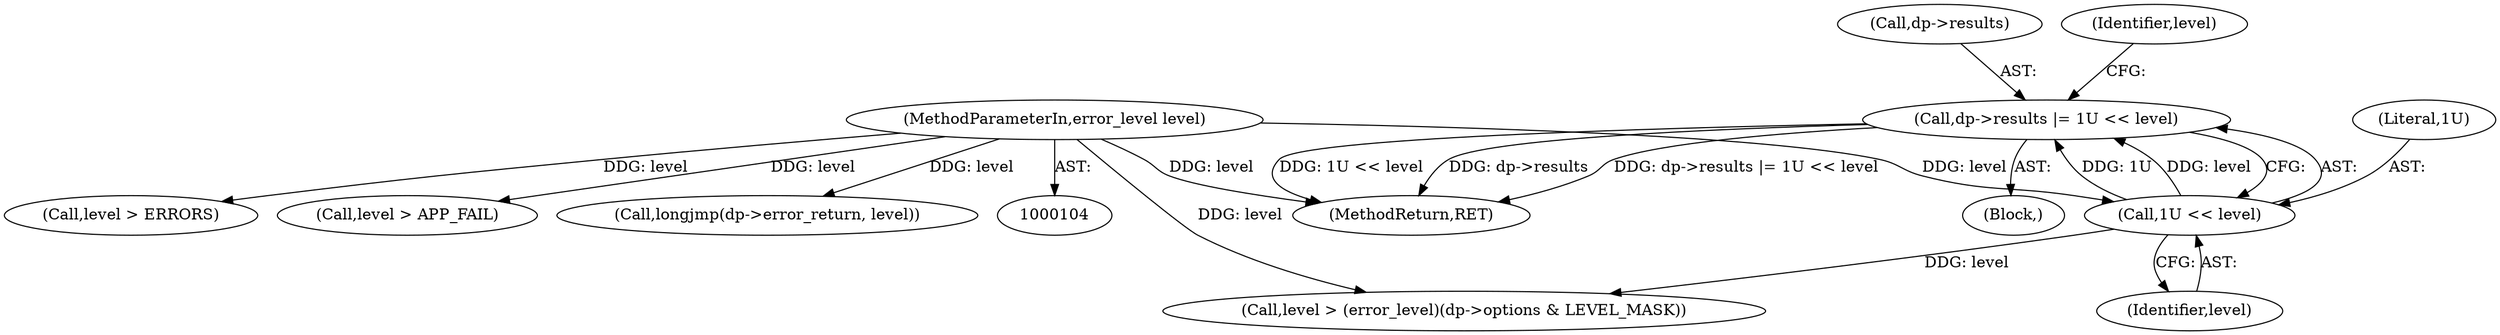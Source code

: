 digraph "0_Android_9d4853418ab2f754c2b63e091c29c5529b8b86ca_22@pointer" {
"1000109" [label="(Call,dp->results |= 1U << level)"];
"1000113" [label="(Call,1U << level)"];
"1000106" [label="(MethodParameterIn,error_level level)"];
"1000246" [label="(Call,level > ERRORS)"];
"1000114" [label="(Literal,1U)"];
"1000242" [label="(Call,level > APP_FAIL)"];
"1000255" [label="(Call,longjmp(dp->error_return, level))"];
"1000113" [label="(Call,1U << level)"];
"1000117" [label="(Call,level > (error_level)(dp->options & LEVEL_MASK))"];
"1000110" [label="(Call,dp->results)"];
"1000108" [label="(Block,)"];
"1000115" [label="(Identifier,level)"];
"1000109" [label="(Call,dp->results |= 1U << level)"];
"1000106" [label="(MethodParameterIn,error_level level)"];
"1000118" [label="(Identifier,level)"];
"1000260" [label="(MethodReturn,RET)"];
"1000109" -> "1000108"  [label="AST: "];
"1000109" -> "1000113"  [label="CFG: "];
"1000110" -> "1000109"  [label="AST: "];
"1000113" -> "1000109"  [label="AST: "];
"1000118" -> "1000109"  [label="CFG: "];
"1000109" -> "1000260"  [label="DDG: 1U << level"];
"1000109" -> "1000260"  [label="DDG: dp->results"];
"1000109" -> "1000260"  [label="DDG: dp->results |= 1U << level"];
"1000113" -> "1000109"  [label="DDG: 1U"];
"1000113" -> "1000109"  [label="DDG: level"];
"1000113" -> "1000115"  [label="CFG: "];
"1000114" -> "1000113"  [label="AST: "];
"1000115" -> "1000113"  [label="AST: "];
"1000106" -> "1000113"  [label="DDG: level"];
"1000113" -> "1000117"  [label="DDG: level"];
"1000106" -> "1000104"  [label="AST: "];
"1000106" -> "1000260"  [label="DDG: level"];
"1000106" -> "1000117"  [label="DDG: level"];
"1000106" -> "1000242"  [label="DDG: level"];
"1000106" -> "1000246"  [label="DDG: level"];
"1000106" -> "1000255"  [label="DDG: level"];
}
